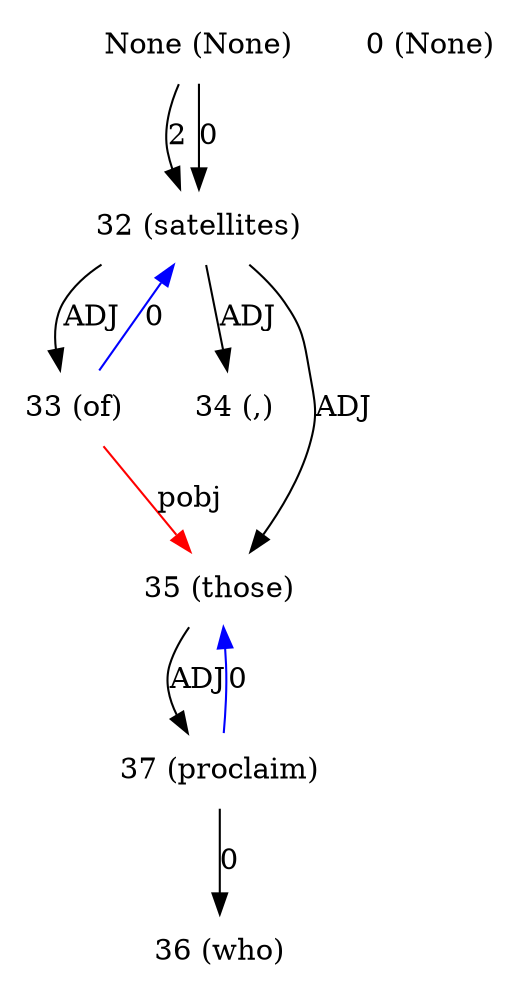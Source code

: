 digraph G{
edge [dir=forward]
node [shape=plaintext]

None [label="None (None)"]
None -> 32 [label="2"]
None [label="None (None)"]
None -> 32 [label="0"]
0 [label="0 (None)"]
32 [label="32 (satellites)"]
32 -> 33 [label="ADJ"]
32 -> 34 [label="ADJ"]
32 -> 35 [label="ADJ"]
33 [label="33 (of)"]
33 -> 32 [label="0", color="blue"]
34 [label="34 (,)"]
35 [label="35 (those)"]
33 -> 35 [label="pobj", color="red"]
35 -> 37 [label="ADJ"]
36 [label="36 (who)"]
37 [label="37 (proclaim)"]
37 -> 36 [label="0"]
37 -> 35 [label="0", color="blue"]
}
